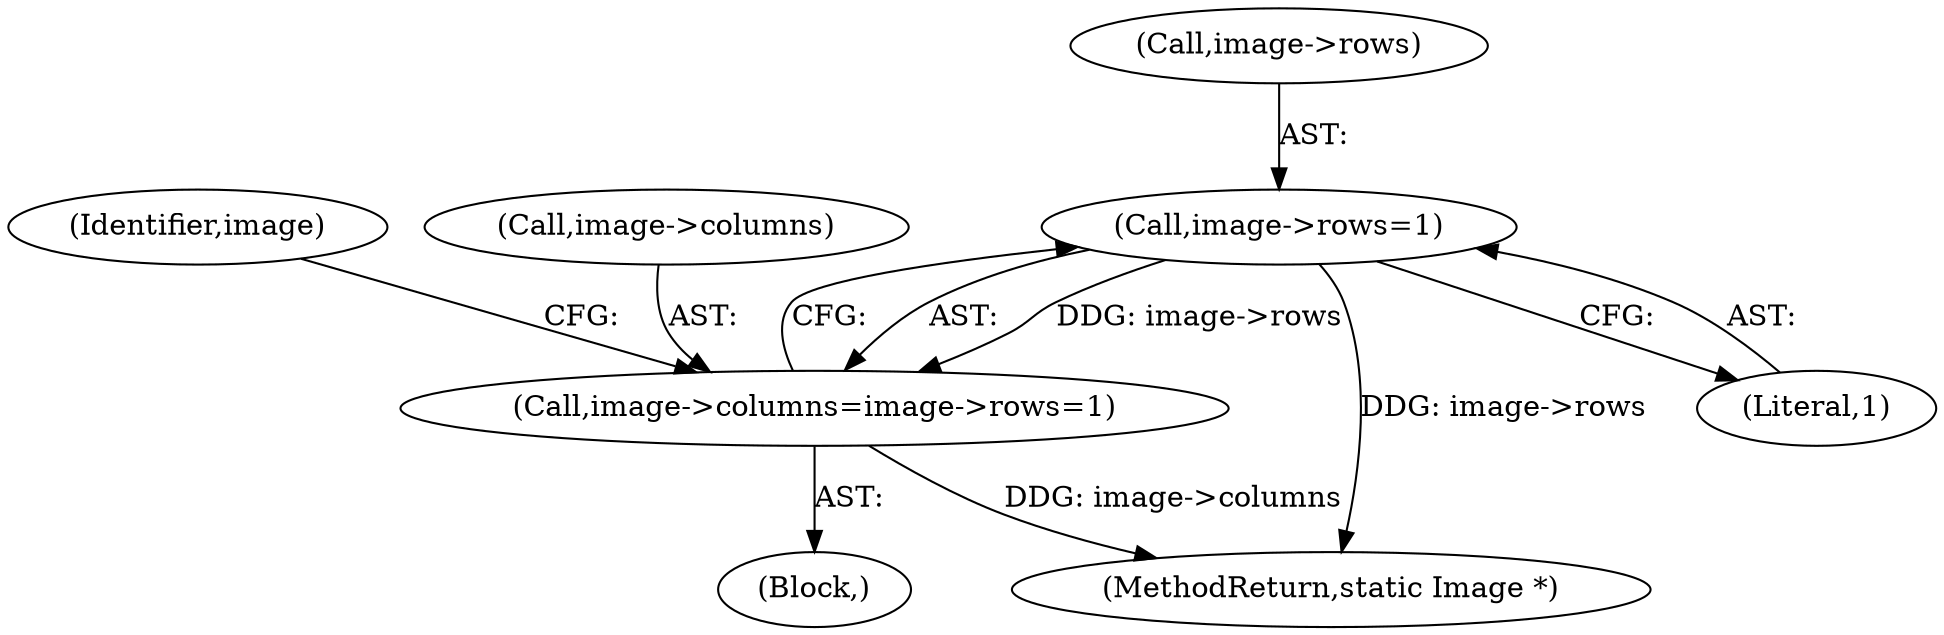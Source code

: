 digraph "0_ImageMagick_e04cf3e9524f50ca336253513d977224e083b816@pointer" {
"1001199" [label="(Call,image->rows=1)"];
"1001195" [label="(Call,image->columns=image->rows=1)"];
"1001195" [label="(Call,image->columns=image->rows=1)"];
"1001206" [label="(Identifier,image)"];
"1001196" [label="(Call,image->columns)"];
"1001200" [label="(Call,image->rows)"];
"1001965" [label="(MethodReturn,static Image *)"];
"1000397" [label="(Block,)"];
"1001199" [label="(Call,image->rows=1)"];
"1001203" [label="(Literal,1)"];
"1001199" -> "1001195"  [label="AST: "];
"1001199" -> "1001203"  [label="CFG: "];
"1001200" -> "1001199"  [label="AST: "];
"1001203" -> "1001199"  [label="AST: "];
"1001195" -> "1001199"  [label="CFG: "];
"1001199" -> "1001965"  [label="DDG: image->rows"];
"1001199" -> "1001195"  [label="DDG: image->rows"];
"1001195" -> "1000397"  [label="AST: "];
"1001196" -> "1001195"  [label="AST: "];
"1001206" -> "1001195"  [label="CFG: "];
"1001195" -> "1001965"  [label="DDG: image->columns"];
}
